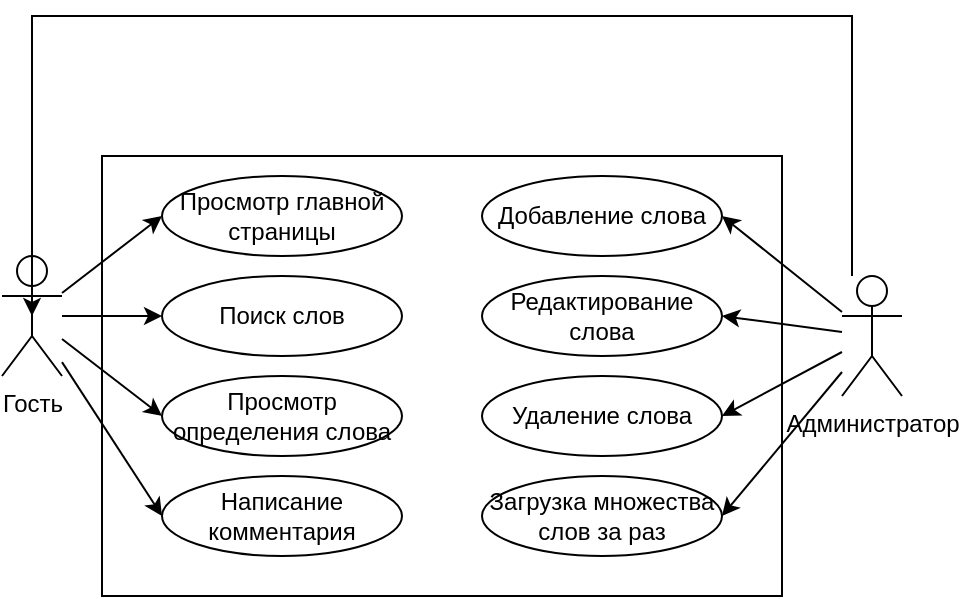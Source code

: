 <mxfile version="21.1.5" type="device">
  <diagram name="Страница 1" id="F0txiqTwXhWi8OJmvDTF">
    <mxGraphModel dx="989" dy="549" grid="1" gridSize="10" guides="1" tooltips="1" connect="1" arrows="1" fold="1" page="1" pageScale="1" pageWidth="827" pageHeight="1169" math="0" shadow="0">
      <root>
        <mxCell id="0" />
        <mxCell id="1" parent="0" />
        <mxCell id="P8RNLkXZRYdzx4F_NjcB-25" value="" style="rounded=0;whiteSpace=wrap;html=1;fillColor=none;" vertex="1" parent="1">
          <mxGeometry x="170" y="190" width="340" height="220" as="geometry" />
        </mxCell>
        <mxCell id="P8RNLkXZRYdzx4F_NjcB-14" style="rounded=0;orthogonalLoop=1;jettySize=auto;html=1;entryX=0;entryY=0.5;entryDx=0;entryDy=0;" edge="1" parent="1" source="P8RNLkXZRYdzx4F_NjcB-1" target="P8RNLkXZRYdzx4F_NjcB-5">
          <mxGeometry relative="1" as="geometry" />
        </mxCell>
        <mxCell id="P8RNLkXZRYdzx4F_NjcB-15" style="rounded=0;orthogonalLoop=1;jettySize=auto;html=1;entryX=0;entryY=0.5;entryDx=0;entryDy=0;" edge="1" parent="1" source="P8RNLkXZRYdzx4F_NjcB-1" target="P8RNLkXZRYdzx4F_NjcB-6">
          <mxGeometry relative="1" as="geometry" />
        </mxCell>
        <mxCell id="P8RNLkXZRYdzx4F_NjcB-16" style="rounded=0;orthogonalLoop=1;jettySize=auto;html=1;entryX=0;entryY=0.5;entryDx=0;entryDy=0;" edge="1" parent="1" source="P8RNLkXZRYdzx4F_NjcB-1" target="P8RNLkXZRYdzx4F_NjcB-7">
          <mxGeometry relative="1" as="geometry" />
        </mxCell>
        <mxCell id="P8RNLkXZRYdzx4F_NjcB-17" style="rounded=0;orthogonalLoop=1;jettySize=auto;html=1;entryX=0;entryY=0.5;entryDx=0;entryDy=0;" edge="1" parent="1" source="P8RNLkXZRYdzx4F_NjcB-1" target="P8RNLkXZRYdzx4F_NjcB-8">
          <mxGeometry relative="1" as="geometry" />
        </mxCell>
        <mxCell id="P8RNLkXZRYdzx4F_NjcB-1" value="Гость" style="shape=umlActor;verticalLabelPosition=bottom;verticalAlign=top;html=1;outlineConnect=0;" vertex="1" parent="1">
          <mxGeometry x="120" y="240" width="30" height="60" as="geometry" />
        </mxCell>
        <mxCell id="P8RNLkXZRYdzx4F_NjcB-18" style="rounded=0;orthogonalLoop=1;jettySize=auto;html=1;entryX=1;entryY=0.5;entryDx=0;entryDy=0;" edge="1" parent="1" source="P8RNLkXZRYdzx4F_NjcB-2" target="P8RNLkXZRYdzx4F_NjcB-9">
          <mxGeometry relative="1" as="geometry" />
        </mxCell>
        <mxCell id="P8RNLkXZRYdzx4F_NjcB-19" style="rounded=0;orthogonalLoop=1;jettySize=auto;html=1;entryX=1;entryY=0.5;entryDx=0;entryDy=0;" edge="1" parent="1" source="P8RNLkXZRYdzx4F_NjcB-2" target="P8RNLkXZRYdzx4F_NjcB-10">
          <mxGeometry relative="1" as="geometry" />
        </mxCell>
        <mxCell id="P8RNLkXZRYdzx4F_NjcB-20" style="rounded=0;orthogonalLoop=1;jettySize=auto;html=1;entryX=1;entryY=0.5;entryDx=0;entryDy=0;" edge="1" parent="1" source="P8RNLkXZRYdzx4F_NjcB-2" target="P8RNLkXZRYdzx4F_NjcB-11">
          <mxGeometry relative="1" as="geometry" />
        </mxCell>
        <mxCell id="P8RNLkXZRYdzx4F_NjcB-21" style="rounded=0;orthogonalLoop=1;jettySize=auto;html=1;entryX=1;entryY=0.5;entryDx=0;entryDy=0;" edge="1" parent="1" source="P8RNLkXZRYdzx4F_NjcB-2" target="P8RNLkXZRYdzx4F_NjcB-12">
          <mxGeometry relative="1" as="geometry" />
        </mxCell>
        <mxCell id="P8RNLkXZRYdzx4F_NjcB-23" style="edgeStyle=orthogonalEdgeStyle;rounded=0;orthogonalLoop=1;jettySize=auto;html=1;entryX=0.5;entryY=0.5;entryDx=0;entryDy=0;entryPerimeter=0;" edge="1" parent="1" source="P8RNLkXZRYdzx4F_NjcB-2" target="P8RNLkXZRYdzx4F_NjcB-1">
          <mxGeometry relative="1" as="geometry">
            <Array as="points">
              <mxPoint x="545" y="120" />
              <mxPoint x="135" y="120" />
            </Array>
          </mxGeometry>
        </mxCell>
        <mxCell id="P8RNLkXZRYdzx4F_NjcB-2" value="Администратор" style="shape=umlActor;verticalLabelPosition=bottom;verticalAlign=top;html=1;outlineConnect=0;" vertex="1" parent="1">
          <mxGeometry x="540" y="250" width="30" height="60" as="geometry" />
        </mxCell>
        <mxCell id="P8RNLkXZRYdzx4F_NjcB-5" value="Просмотр главной страницы" style="ellipse;whiteSpace=wrap;html=1;" vertex="1" parent="1">
          <mxGeometry x="200" y="200" width="120" height="40" as="geometry" />
        </mxCell>
        <mxCell id="P8RNLkXZRYdzx4F_NjcB-6" value="Поиск слов" style="ellipse;whiteSpace=wrap;html=1;" vertex="1" parent="1">
          <mxGeometry x="200" y="250" width="120" height="40" as="geometry" />
        </mxCell>
        <mxCell id="P8RNLkXZRYdzx4F_NjcB-7" value="Просмотр определения слова" style="ellipse;whiteSpace=wrap;html=1;" vertex="1" parent="1">
          <mxGeometry x="200" y="300" width="120" height="40" as="geometry" />
        </mxCell>
        <mxCell id="P8RNLkXZRYdzx4F_NjcB-8" value="Написание комментария" style="ellipse;whiteSpace=wrap;html=1;" vertex="1" parent="1">
          <mxGeometry x="200" y="350" width="120" height="40" as="geometry" />
        </mxCell>
        <mxCell id="P8RNLkXZRYdzx4F_NjcB-9" value="Добавление слова" style="ellipse;whiteSpace=wrap;html=1;" vertex="1" parent="1">
          <mxGeometry x="360" y="200" width="120" height="40" as="geometry" />
        </mxCell>
        <mxCell id="P8RNLkXZRYdzx4F_NjcB-10" value="Редактирование слова" style="ellipse;whiteSpace=wrap;html=1;" vertex="1" parent="1">
          <mxGeometry x="360" y="250" width="120" height="40" as="geometry" />
        </mxCell>
        <mxCell id="P8RNLkXZRYdzx4F_NjcB-11" value="Удаление слова" style="ellipse;whiteSpace=wrap;html=1;" vertex="1" parent="1">
          <mxGeometry x="360" y="300" width="120" height="40" as="geometry" />
        </mxCell>
        <mxCell id="P8RNLkXZRYdzx4F_NjcB-12" value="Загрузка множества слов за раз" style="ellipse;whiteSpace=wrap;html=1;" vertex="1" parent="1">
          <mxGeometry x="360" y="350" width="120" height="40" as="geometry" />
        </mxCell>
      </root>
    </mxGraphModel>
  </diagram>
</mxfile>
